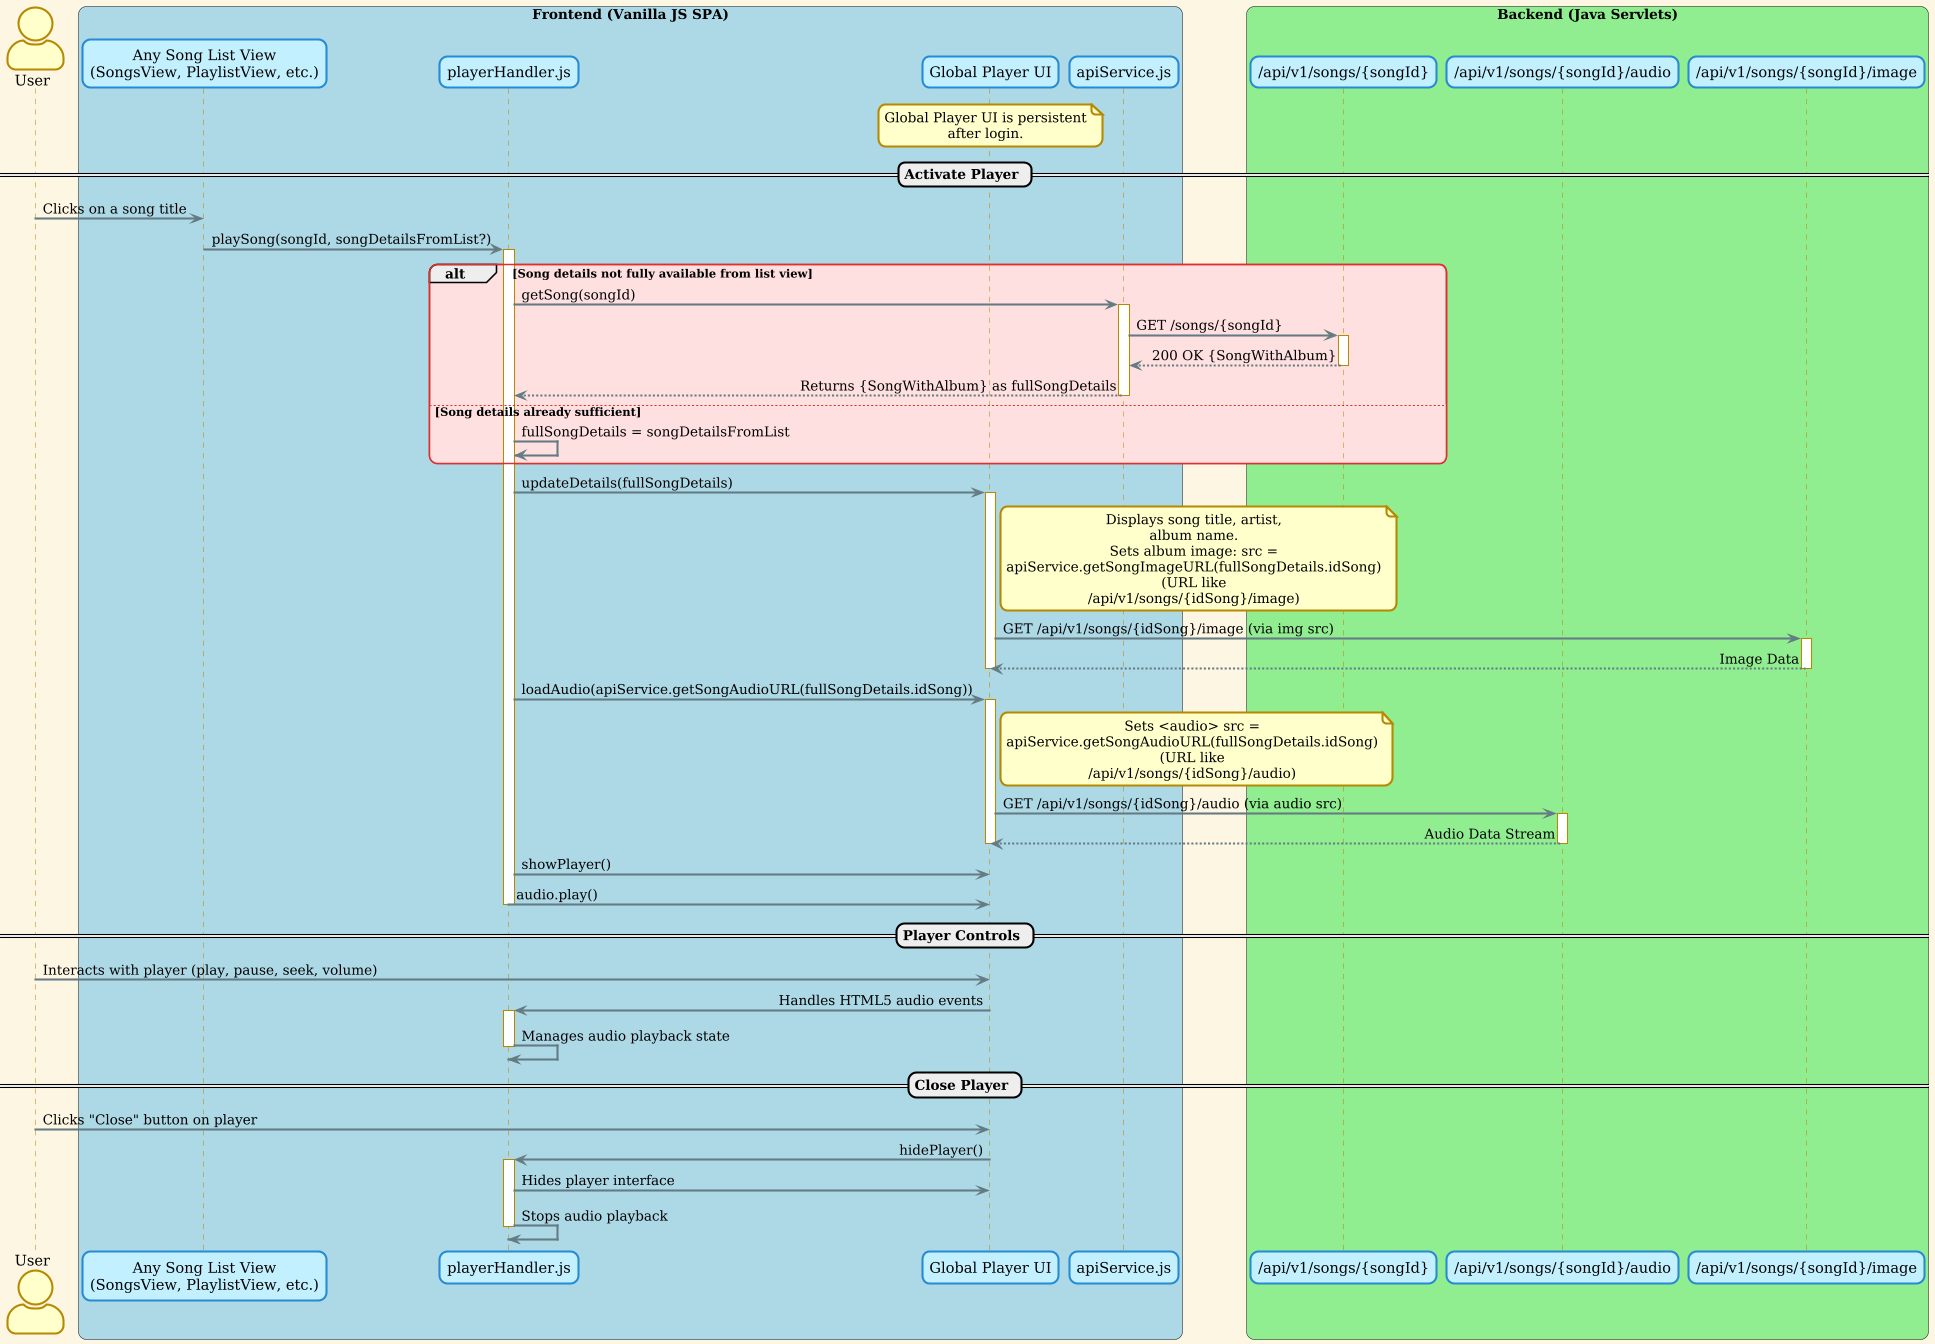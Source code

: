 @startuml
!theme sunlust
actor User

box "Frontend (Vanilla JS SPA)" #LightBlue
  participant "Any Song List View\n(SongsView, PlaylistView, etc.)" as SongListView
  participant "playerHandler.js" as PlayerHandler
  participant "Global Player UI" as PlayerUI
  participant "apiService.js" as ApiService
end box

box "Backend (Java Servlets)" #LightGreen
  participant "/api/v1/songs/{songId}" as SongDetailServlet
  participant "/api/v1/songs/{songId}/audio" as SongAudioServlet
  participant "/api/v1/songs/{songId}/image" as SongImageServlet
end box

note over PlayerUI : Global Player UI is persistent after login.

== Activate Player ==
User -> SongListView : Clicks on a song title
SongListView -> PlayerHandler : playSong(songId, songDetailsFromList?)
activate PlayerHandler

alt Song details not fully available from list view
  PlayerHandler -> ApiService : getSong(songId)
  activate ApiService
  ApiService -> SongDetailServlet : GET /songs/{songId}
  activate SongDetailServlet
  SongDetailServlet --> ApiService : 200 OK {SongWithAlbum}
  deactivate SongDetailServlet
  ApiService --> PlayerHandler : Returns {SongWithAlbum} as fullSongDetails
  deactivate ApiService
else Song details already sufficient
  PlayerHandler -> PlayerHandler : fullSongDetails = songDetailsFromList
end

PlayerHandler -> PlayerUI : updateDetails(fullSongDetails)
activate PlayerUI
note right PlayerUI
  Displays song title, artist, album name.
  Sets album image: src = apiService.getSongImageURL(fullSongDetails.idSong)
  (URL like /api/v1/songs/{idSong}/image)
end note
PlayerUI -> SongImageServlet : GET /api/v1/songs/{idSong}/image (via img src)
activate SongImageServlet
SongImageServlet --> PlayerUI : Image Data
deactivate SongImageServlet
deactivate PlayerUI


PlayerHandler -> PlayerUI : loadAudio(apiService.getSongAudioURL(fullSongDetails.idSong))
activate PlayerUI
note right PlayerUI
  Sets <audio> src = apiService.getSongAudioURL(fullSongDetails.idSong)
  (URL like /api/v1/songs/{idSong}/audio)
end note
PlayerUI -> SongAudioServlet : GET /api/v1/songs/{idSong}/audio (via audio src)
activate SongAudioServlet
SongAudioServlet --> PlayerUI : Audio Data Stream
deactivate SongAudioServlet
deactivate PlayerUI

PlayerHandler -> PlayerUI : showPlayer()
PlayerHandler -> PlayerUI : audio.play()

deactivate PlayerHandler

== Player Controls ==
User -> PlayerUI : Interacts with player (play, pause, seek, volume)
PlayerUI -> PlayerHandler : Handles HTML5 audio events
activate PlayerHandler
PlayerHandler -> PlayerHandler : Manages audio playback state
deactivate PlayerHandler

== Close Player ==
User -> PlayerUI : Clicks "Close" button on player
PlayerUI -> PlayerHandler : hidePlayer()
activate PlayerHandler
PlayerHandler -> PlayerUI : Hides player interface
PlayerHandler -> PlayerHandler : Stops audio playback
deactivate PlayerHandler

@enduml
